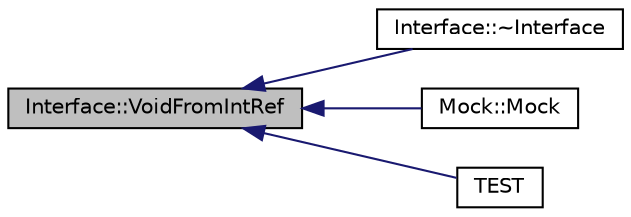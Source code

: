 digraph "Interface::VoidFromIntRef"
{
  edge [fontname="Helvetica",fontsize="10",labelfontname="Helvetica",labelfontsize="10"];
  node [fontname="Helvetica",fontsize="10",shape=record];
  rankdir="LR";
  Node42 [label="Interface::VoidFromIntRef",height=0.2,width=0.4,color="black", fillcolor="grey75", style="filled", fontcolor="black"];
  Node42 -> Node43 [dir="back",color="midnightblue",fontsize="10",style="solid",fontname="Helvetica"];
  Node43 [label="Interface::~Interface",height=0.2,width=0.4,color="black", fillcolor="white", style="filled",URL="$de/d95/class_interface.html#a67eca71a4ef8d28dc959dd495e2b2b59"];
  Node42 -> Node44 [dir="back",color="midnightblue",fontsize="10",style="solid",fontname="Helvetica"];
  Node44 [label="Mock::Mock",height=0.2,width=0.4,color="black", fillcolor="white", style="filled",URL="$d8/d46/class_mock.html#a2b9528f2e7fcf9738201a5ea667c1998"];
  Node42 -> Node45 [dir="back",color="midnightblue",fontsize="10",style="solid",fontname="Helvetica"];
  Node45 [label="TEST",height=0.2,width=0.4,color="black", fillcolor="white", style="filled",URL="$d8/dce/gmock__link__test_8h.html#a97addba006a789710b9142e173d1f6aa"];
}
